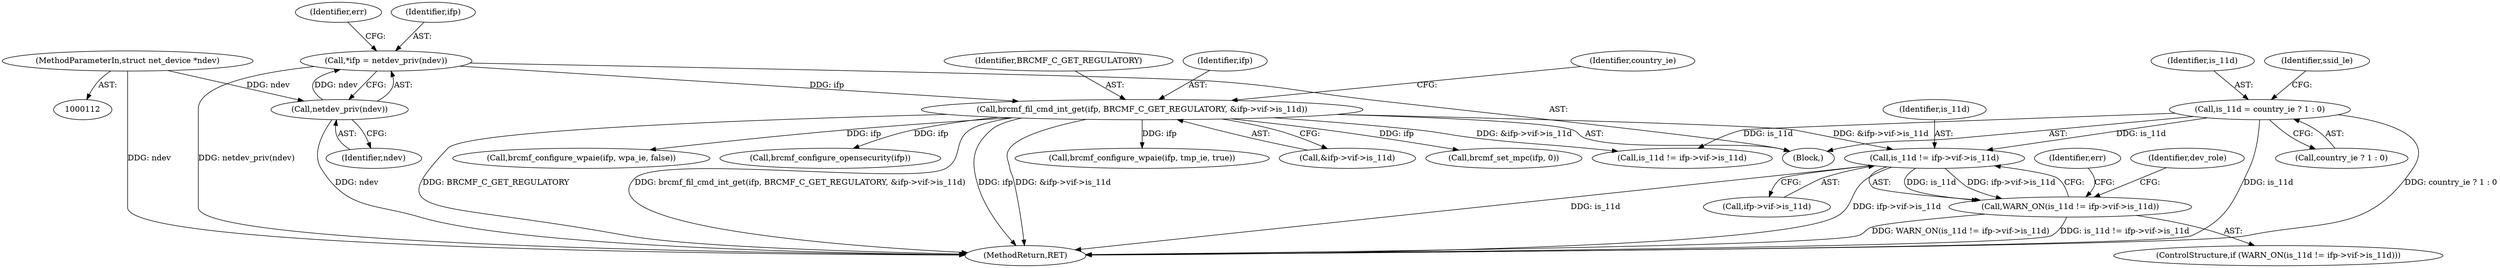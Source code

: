 digraph "0_linux_ded89912156b1a47d940a0c954c43afbabd0c42c@pointer" {
"1000574" [label="(Call,is_11d != ifp->vif->is_11d)"];
"1000237" [label="(Call,is_11d = country_ie ? 1 : 0)"];
"1000212" [label="(Call,brcmf_fil_cmd_int_get(ifp, BRCMF_C_GET_REGULATORY, &ifp->vif->is_11d))"];
"1000124" [label="(Call,*ifp = netdev_priv(ndev))"];
"1000126" [label="(Call,netdev_priv(ndev))"];
"1000114" [label="(MethodParameterIn,struct net_device *ndev)"];
"1000573" [label="(Call,WARN_ON(is_11d != ifp->vif->is_11d))"];
"1000116" [label="(Block,)"];
"1000576" [label="(Call,ifp->vif->is_11d)"];
"1000133" [label="(Identifier,err)"];
"1000124" [label="(Call,*ifp = netdev_priv(ndev))"];
"1000239" [label="(Call,country_ie ? 1 : 0)"];
"1000575" [label="(Identifier,is_11d)"];
"1000114" [label="(MethodParameterIn,struct net_device *ndev)"];
"1000589" [label="(Identifier,dev_role)"];
"1000454" [label="(Call,is_11d != ifp->vif->is_11d)"];
"1000573" [label="(Call,WARN_ON(is_11d != ifp->vif->is_11d))"];
"1000406" [label="(Call,brcmf_configure_wpaie(ifp, wpa_ie, false))"];
"1000125" [label="(Identifier,ifp)"];
"1000583" [label="(Identifier,err)"];
"1000212" [label="(Call,brcmf_fil_cmd_int_get(ifp, BRCMF_C_GET_REGULATORY, &ifp->vif->is_11d))"];
"1000439" [label="(Call,brcmf_configure_opensecurity(ifp))"];
"1000814" [label="(MethodReturn,RET)"];
"1000214" [label="(Identifier,BRCMF_C_GET_REGULATORY)"];
"1000127" [label="(Identifier,ndev)"];
"1000126" [label="(Call,netdev_priv(ndev))"];
"1000213" [label="(Identifier,ifp)"];
"1000425" [label="(Call,brcmf_configure_wpaie(ifp, tmp_ie, true))"];
"1000245" [label="(Identifier,ssid_le)"];
"1000215" [label="(Call,&ifp->vif->is_11d)"];
"1000237" [label="(Call,is_11d = country_ie ? 1 : 0)"];
"1000238" [label="(Identifier,is_11d)"];
"1000350" [label="(Call,brcmf_set_mpc(ifp, 0))"];
"1000574" [label="(Call,is_11d != ifp->vif->is_11d)"];
"1000572" [label="(ControlStructure,if (WARN_ON(is_11d != ifp->vif->is_11d)))"];
"1000222" [label="(Identifier,country_ie)"];
"1000574" -> "1000573"  [label="AST: "];
"1000574" -> "1000576"  [label="CFG: "];
"1000575" -> "1000574"  [label="AST: "];
"1000576" -> "1000574"  [label="AST: "];
"1000573" -> "1000574"  [label="CFG: "];
"1000574" -> "1000814"  [label="DDG: is_11d"];
"1000574" -> "1000814"  [label="DDG: ifp->vif->is_11d"];
"1000574" -> "1000573"  [label="DDG: is_11d"];
"1000574" -> "1000573"  [label="DDG: ifp->vif->is_11d"];
"1000237" -> "1000574"  [label="DDG: is_11d"];
"1000212" -> "1000574"  [label="DDG: &ifp->vif->is_11d"];
"1000237" -> "1000116"  [label="AST: "];
"1000237" -> "1000239"  [label="CFG: "];
"1000238" -> "1000237"  [label="AST: "];
"1000239" -> "1000237"  [label="AST: "];
"1000245" -> "1000237"  [label="CFG: "];
"1000237" -> "1000814"  [label="DDG: country_ie ? 1 : 0"];
"1000237" -> "1000814"  [label="DDG: is_11d"];
"1000237" -> "1000454"  [label="DDG: is_11d"];
"1000212" -> "1000116"  [label="AST: "];
"1000212" -> "1000215"  [label="CFG: "];
"1000213" -> "1000212"  [label="AST: "];
"1000214" -> "1000212"  [label="AST: "];
"1000215" -> "1000212"  [label="AST: "];
"1000222" -> "1000212"  [label="CFG: "];
"1000212" -> "1000814"  [label="DDG: BRCMF_C_GET_REGULATORY"];
"1000212" -> "1000814"  [label="DDG: brcmf_fil_cmd_int_get(ifp, BRCMF_C_GET_REGULATORY, &ifp->vif->is_11d)"];
"1000212" -> "1000814"  [label="DDG: ifp"];
"1000212" -> "1000814"  [label="DDG: &ifp->vif->is_11d"];
"1000124" -> "1000212"  [label="DDG: ifp"];
"1000212" -> "1000350"  [label="DDG: ifp"];
"1000212" -> "1000406"  [label="DDG: ifp"];
"1000212" -> "1000425"  [label="DDG: ifp"];
"1000212" -> "1000439"  [label="DDG: ifp"];
"1000212" -> "1000454"  [label="DDG: &ifp->vif->is_11d"];
"1000124" -> "1000116"  [label="AST: "];
"1000124" -> "1000126"  [label="CFG: "];
"1000125" -> "1000124"  [label="AST: "];
"1000126" -> "1000124"  [label="AST: "];
"1000133" -> "1000124"  [label="CFG: "];
"1000124" -> "1000814"  [label="DDG: netdev_priv(ndev)"];
"1000126" -> "1000124"  [label="DDG: ndev"];
"1000126" -> "1000127"  [label="CFG: "];
"1000127" -> "1000126"  [label="AST: "];
"1000126" -> "1000814"  [label="DDG: ndev"];
"1000114" -> "1000126"  [label="DDG: ndev"];
"1000114" -> "1000112"  [label="AST: "];
"1000114" -> "1000814"  [label="DDG: ndev"];
"1000573" -> "1000572"  [label="AST: "];
"1000583" -> "1000573"  [label="CFG: "];
"1000589" -> "1000573"  [label="CFG: "];
"1000573" -> "1000814"  [label="DDG: is_11d != ifp->vif->is_11d"];
"1000573" -> "1000814"  [label="DDG: WARN_ON(is_11d != ifp->vif->is_11d)"];
}
